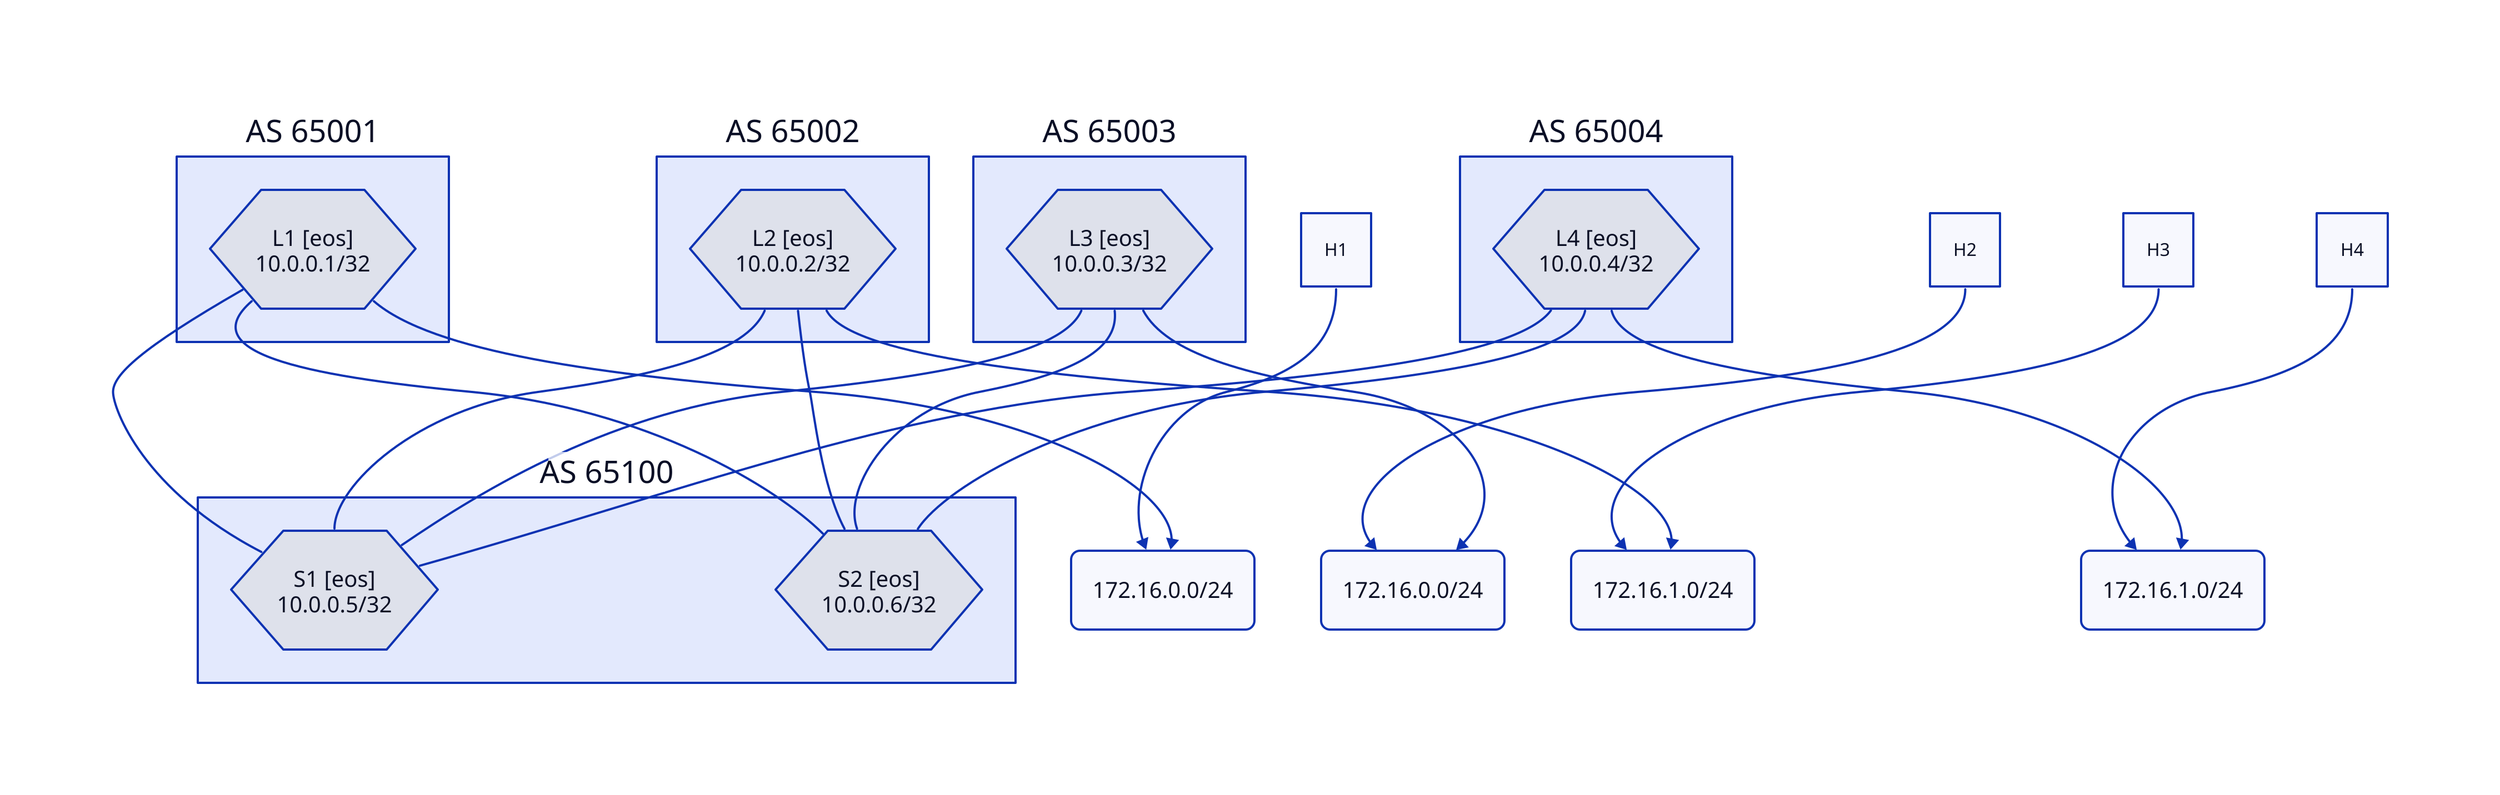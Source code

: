 AS_65001 {
  label: AS 65001
  L1 {
    label: "L1 [eos]\n10.0.0.1/32"
    shape: "hexagon"
    style.font-size: 20
  }
}
AS_65002 {
  label: AS 65002
  L2 {
    label: "L2 [eos]\n10.0.0.2/32"
    shape: "hexagon"
    style.font-size: 20
  }
}
AS_65003 {
  label: AS 65003
  L3 {
    label: "L3 [eos]\n10.0.0.3/32"
    shape: "hexagon"
    style.font-size: 20
  }
}
AS_65004 {
  label: AS 65004
  L4 {
    label: "L4 [eos]\n10.0.0.4/32"
    shape: "hexagon"
    style.font-size: 20
  }
}
AS_65100 {
  label: AS 65100
  S1 {
    label: "S1 [eos]\n10.0.0.5/32"
    shape: "hexagon"
    style.font-size: 20
  }
  S2 {
    label: "S2 [eos]\n10.0.0.6/32"
    shape: "hexagon"
    style.font-size: 20
  }
}
AS_65001.L1 -- AS_65100.S1 {
}
AS_65001.L1 -- AS_65100.S2 {
}
AS_65002.L2 -- AS_65100.S1 {
}
AS_65002.L2 -- AS_65100.S2 {
}
AS_65003.L3 -- AS_65100.S1 {
}
AS_65003.L3 -- AS_65100.S2 {
}
AS_65004.L4 -- AS_65100.S1 {
}
AS_65004.L4 -- AS_65100.S2 {
}
lan_9 {
  label: 172.16.0.0/24
  shape: "rectangle"
  style.border-radius: 8
  style.font-size: 20
}
H1 -> lan_9 {
}
AS_65001.L1 -> lan_9 {
}
lan_10 {
  label: 172.16.0.0/24
  shape: "rectangle"
  style.border-radius: 8
  style.font-size: 20
}
H2 -> lan_10 {
}
AS_65003.L3 -> lan_10 {
}
lan_11 {
  label: 172.16.1.0/24
  shape: "rectangle"
  style.border-radius: 8
  style.font-size: 20
}
H3 -> lan_11 {
}
AS_65002.L2 -> lan_11 {
}
lan_12 {
  label: 172.16.1.0/24
  shape: "rectangle"
  style.border-radius: 8
  style.font-size: 20
}
H4 -> lan_12 {
}
AS_65004.L4 -> lan_12 {
}
